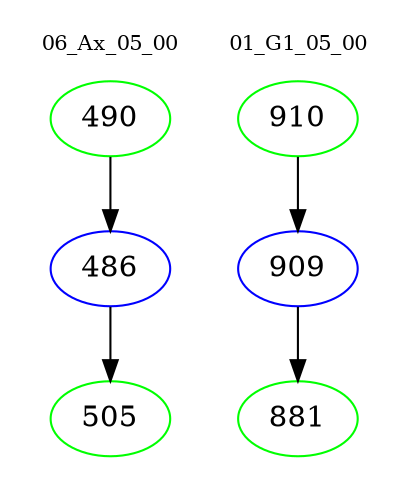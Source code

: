 digraph{
subgraph cluster_0 {
color = white
label = "06_Ax_05_00";
fontsize=10;
T0_490 [label="490", color="green"]
T0_490 -> T0_486 [color="black"]
T0_486 [label="486", color="blue"]
T0_486 -> T0_505 [color="black"]
T0_505 [label="505", color="green"]
}
subgraph cluster_1 {
color = white
label = "01_G1_05_00";
fontsize=10;
T1_910 [label="910", color="green"]
T1_910 -> T1_909 [color="black"]
T1_909 [label="909", color="blue"]
T1_909 -> T1_881 [color="black"]
T1_881 [label="881", color="green"]
}
}
